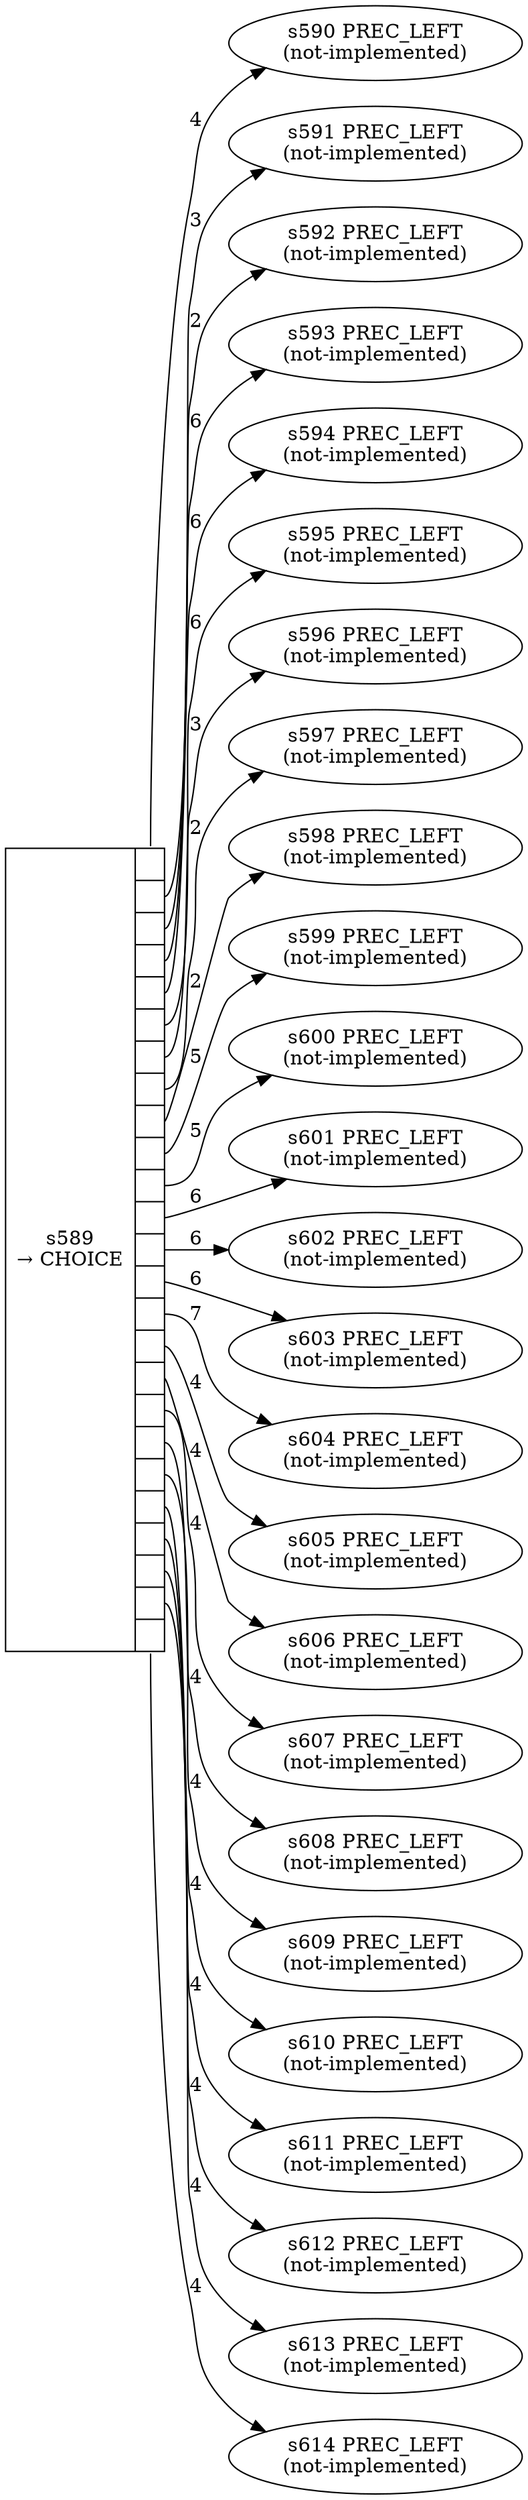 
  digraph binary_expression {
  
    rankdir=LR;
  
    s589 [label="{s589\n&rarr; CHOICE|{<p0>|<p1>|<p2>|<p3>|<p4>|<p5>|<p6>|<p7>|<p8>|<p9>|<p10>|<p11>|<p12>|<p13>|<p14>|<p15>|<p16>|<p17>|<p18>|<p19>|<p20>|<p21>|<p22>|<p23>|<p24>}}", shape=record, fixedsize=false, peripheries=1];
  s590 [label="s590 PREC_LEFT\n(not-implemented)"];
  s589:p0 -> s590 [label="4"];
  s591 [label="s591 PREC_LEFT\n(not-implemented)"];
  s589:p1 -> s591 [label="3"];
  s592 [label="s592 PREC_LEFT\n(not-implemented)"];
  s589:p2 -> s592 [label="2"];
  s593 [label="s593 PREC_LEFT\n(not-implemented)"];
  s589:p3 -> s593 [label="6"];
  s594 [label="s594 PREC_LEFT\n(not-implemented)"];
  s589:p4 -> s594 [label="6"];
  s595 [label="s595 PREC_LEFT\n(not-implemented)"];
  s589:p5 -> s595 [label="6"];
  s596 [label="s596 PREC_LEFT\n(not-implemented)"];
  s589:p6 -> s596 [label="3"];
  s597 [label="s597 PREC_LEFT\n(not-implemented)"];
  s589:p7 -> s597 [label="2"];
  s598 [label="s598 PREC_LEFT\n(not-implemented)"];
  s589:p8 -> s598 [label="2"];
  s599 [label="s599 PREC_LEFT\n(not-implemented)"];
  s589:p9 -> s599 [label="5"];
  s600 [label="s600 PREC_LEFT\n(not-implemented)"];
  s589:p10 -> s600 [label="5"];
  s601 [label="s601 PREC_LEFT\n(not-implemented)"];
  s589:p11 -> s601 [label="6"];
  s602 [label="s602 PREC_LEFT\n(not-implemented)"];
  s589:p12 -> s602 [label="6"];
  s603 [label="s603 PREC_LEFT\n(not-implemented)"];
  s589:p13 -> s603 [label="6"];
  s604 [label="s604 PREC_LEFT\n(not-implemented)"];
  s589:p14 -> s604 [label="7"];
  s605 [label="s605 PREC_LEFT\n(not-implemented)"];
  s589:p15 -> s605 [label="4"];
  s606 [label="s606 PREC_LEFT\n(not-implemented)"];
  s589:p16 -> s606 [label="4"];
  s607 [label="s607 PREC_LEFT\n(not-implemented)"];
  s589:p17 -> s607 [label="4"];
  s608 [label="s608 PREC_LEFT\n(not-implemented)"];
  s589:p18 -> s608 [label="4"];
  s609 [label="s609 PREC_LEFT\n(not-implemented)"];
  s589:p19 -> s609 [label="4"];
  s610 [label="s610 PREC_LEFT\n(not-implemented)"];
  s589:p20 -> s610 [label="4"];
  s611 [label="s611 PREC_LEFT\n(not-implemented)"];
  s589:p21 -> s611 [label="4"];
  s612 [label="s612 PREC_LEFT\n(not-implemented)"];
  s589:p22 -> s612 [label="4"];
  s613 [label="s613 PREC_LEFT\n(not-implemented)"];
  s589:p23 -> s613 [label="4"];
  s614 [label="s614 PREC_LEFT\n(not-implemented)"];
  s589:p24 -> s614 [label="4"];
  
  }
  